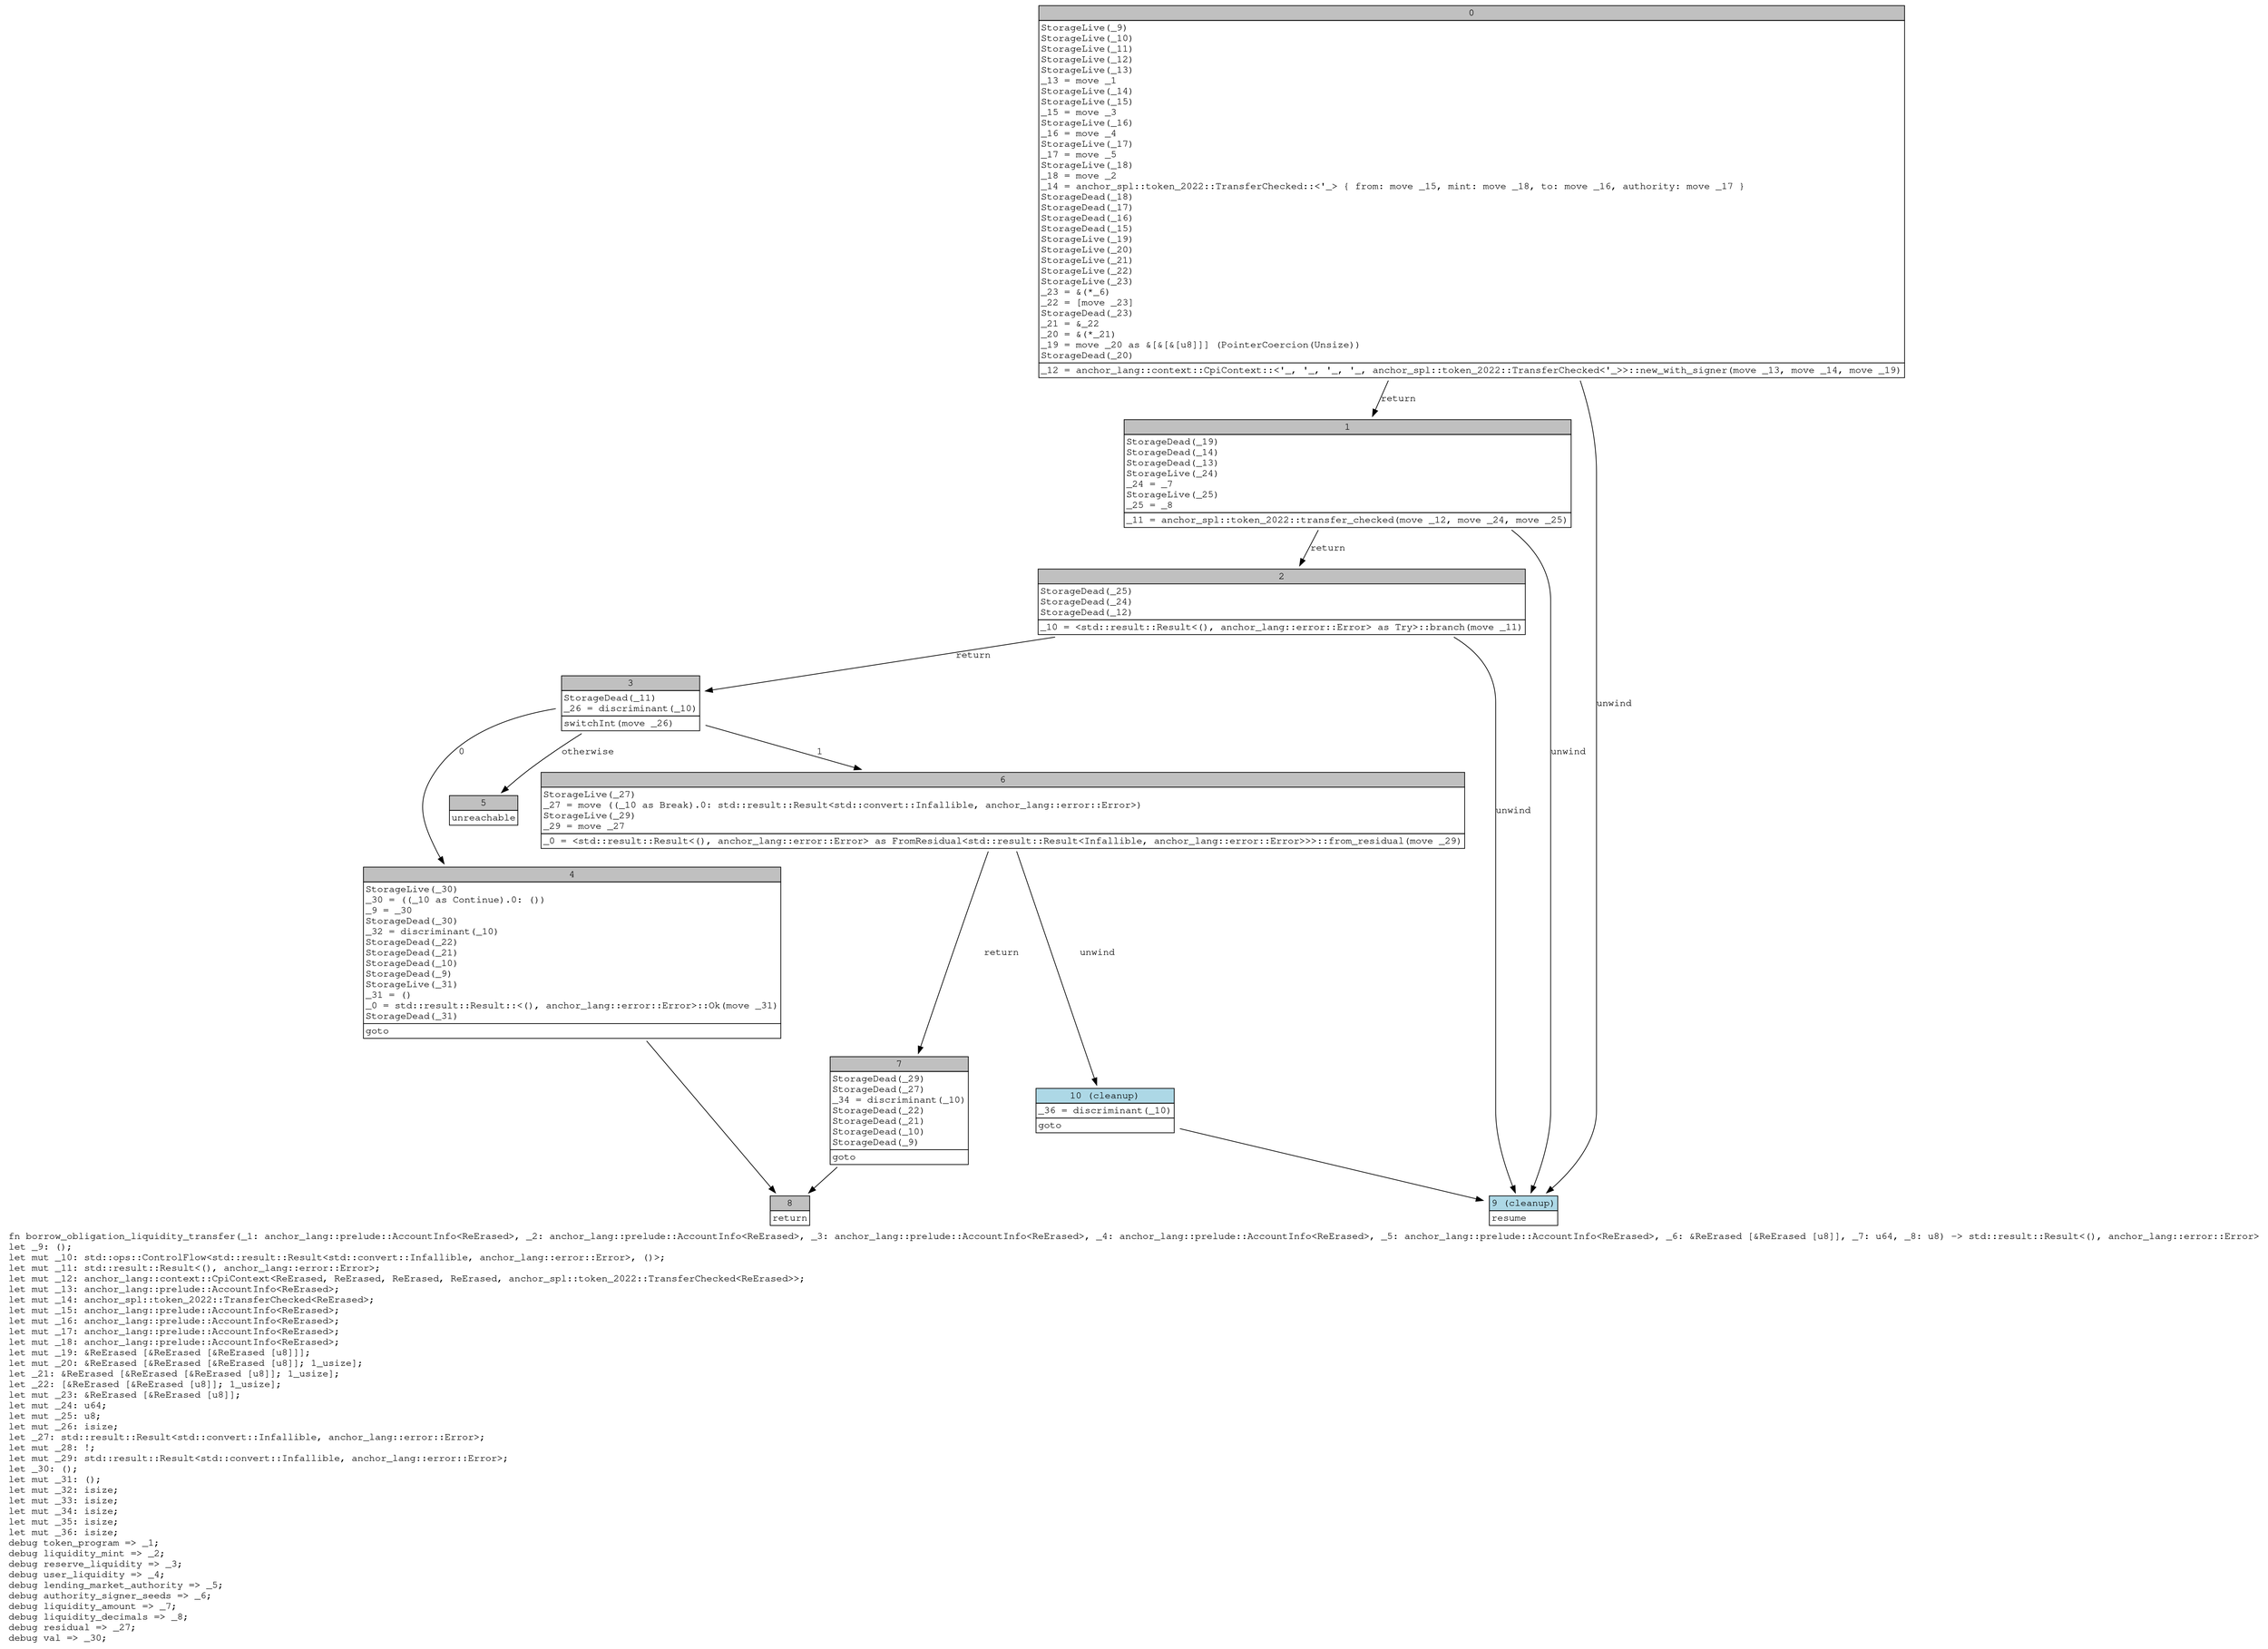 digraph Mir_0_2813 {
    graph [fontname="Courier, monospace"];
    node [fontname="Courier, monospace"];
    edge [fontname="Courier, monospace"];
    label=<fn borrow_obligation_liquidity_transfer(_1: anchor_lang::prelude::AccountInfo&lt;ReErased&gt;, _2: anchor_lang::prelude::AccountInfo&lt;ReErased&gt;, _3: anchor_lang::prelude::AccountInfo&lt;ReErased&gt;, _4: anchor_lang::prelude::AccountInfo&lt;ReErased&gt;, _5: anchor_lang::prelude::AccountInfo&lt;ReErased&gt;, _6: &amp;ReErased [&amp;ReErased [u8]], _7: u64, _8: u8) -&gt; std::result::Result&lt;(), anchor_lang::error::Error&gt;<br align="left"/>let _9: ();<br align="left"/>let mut _10: std::ops::ControlFlow&lt;std::result::Result&lt;std::convert::Infallible, anchor_lang::error::Error&gt;, ()&gt;;<br align="left"/>let mut _11: std::result::Result&lt;(), anchor_lang::error::Error&gt;;<br align="left"/>let mut _12: anchor_lang::context::CpiContext&lt;ReErased, ReErased, ReErased, ReErased, anchor_spl::token_2022::TransferChecked&lt;ReErased&gt;&gt;;<br align="left"/>let mut _13: anchor_lang::prelude::AccountInfo&lt;ReErased&gt;;<br align="left"/>let mut _14: anchor_spl::token_2022::TransferChecked&lt;ReErased&gt;;<br align="left"/>let mut _15: anchor_lang::prelude::AccountInfo&lt;ReErased&gt;;<br align="left"/>let mut _16: anchor_lang::prelude::AccountInfo&lt;ReErased&gt;;<br align="left"/>let mut _17: anchor_lang::prelude::AccountInfo&lt;ReErased&gt;;<br align="left"/>let mut _18: anchor_lang::prelude::AccountInfo&lt;ReErased&gt;;<br align="left"/>let mut _19: &amp;ReErased [&amp;ReErased [&amp;ReErased [u8]]];<br align="left"/>let mut _20: &amp;ReErased [&amp;ReErased [&amp;ReErased [u8]]; 1_usize];<br align="left"/>let _21: &amp;ReErased [&amp;ReErased [&amp;ReErased [u8]]; 1_usize];<br align="left"/>let _22: [&amp;ReErased [&amp;ReErased [u8]]; 1_usize];<br align="left"/>let mut _23: &amp;ReErased [&amp;ReErased [u8]];<br align="left"/>let mut _24: u64;<br align="left"/>let mut _25: u8;<br align="left"/>let mut _26: isize;<br align="left"/>let _27: std::result::Result&lt;std::convert::Infallible, anchor_lang::error::Error&gt;;<br align="left"/>let mut _28: !;<br align="left"/>let mut _29: std::result::Result&lt;std::convert::Infallible, anchor_lang::error::Error&gt;;<br align="left"/>let _30: ();<br align="left"/>let mut _31: ();<br align="left"/>let mut _32: isize;<br align="left"/>let mut _33: isize;<br align="left"/>let mut _34: isize;<br align="left"/>let mut _35: isize;<br align="left"/>let mut _36: isize;<br align="left"/>debug token_program =&gt; _1;<br align="left"/>debug liquidity_mint =&gt; _2;<br align="left"/>debug reserve_liquidity =&gt; _3;<br align="left"/>debug user_liquidity =&gt; _4;<br align="left"/>debug lending_market_authority =&gt; _5;<br align="left"/>debug authority_signer_seeds =&gt; _6;<br align="left"/>debug liquidity_amount =&gt; _7;<br align="left"/>debug liquidity_decimals =&gt; _8;<br align="left"/>debug residual =&gt; _27;<br align="left"/>debug val =&gt; _30;<br align="left"/>>;
    bb0__0_2813 [shape="none", label=<<table border="0" cellborder="1" cellspacing="0"><tr><td bgcolor="gray" align="center" colspan="1">0</td></tr><tr><td align="left" balign="left">StorageLive(_9)<br/>StorageLive(_10)<br/>StorageLive(_11)<br/>StorageLive(_12)<br/>StorageLive(_13)<br/>_13 = move _1<br/>StorageLive(_14)<br/>StorageLive(_15)<br/>_15 = move _3<br/>StorageLive(_16)<br/>_16 = move _4<br/>StorageLive(_17)<br/>_17 = move _5<br/>StorageLive(_18)<br/>_18 = move _2<br/>_14 = anchor_spl::token_2022::TransferChecked::&lt;'_&gt; { from: move _15, mint: move _18, to: move _16, authority: move _17 }<br/>StorageDead(_18)<br/>StorageDead(_17)<br/>StorageDead(_16)<br/>StorageDead(_15)<br/>StorageLive(_19)<br/>StorageLive(_20)<br/>StorageLive(_21)<br/>StorageLive(_22)<br/>StorageLive(_23)<br/>_23 = &amp;(*_6)<br/>_22 = [move _23]<br/>StorageDead(_23)<br/>_21 = &amp;_22<br/>_20 = &amp;(*_21)<br/>_19 = move _20 as &amp;[&amp;[&amp;[u8]]] (PointerCoercion(Unsize))<br/>StorageDead(_20)<br/></td></tr><tr><td align="left">_12 = anchor_lang::context::CpiContext::&lt;'_, '_, '_, '_, anchor_spl::token_2022::TransferChecked&lt;'_&gt;&gt;::new_with_signer(move _13, move _14, move _19)</td></tr></table>>];
    bb1__0_2813 [shape="none", label=<<table border="0" cellborder="1" cellspacing="0"><tr><td bgcolor="gray" align="center" colspan="1">1</td></tr><tr><td align="left" balign="left">StorageDead(_19)<br/>StorageDead(_14)<br/>StorageDead(_13)<br/>StorageLive(_24)<br/>_24 = _7<br/>StorageLive(_25)<br/>_25 = _8<br/></td></tr><tr><td align="left">_11 = anchor_spl::token_2022::transfer_checked(move _12, move _24, move _25)</td></tr></table>>];
    bb2__0_2813 [shape="none", label=<<table border="0" cellborder="1" cellspacing="0"><tr><td bgcolor="gray" align="center" colspan="1">2</td></tr><tr><td align="left" balign="left">StorageDead(_25)<br/>StorageDead(_24)<br/>StorageDead(_12)<br/></td></tr><tr><td align="left">_10 = &lt;std::result::Result&lt;(), anchor_lang::error::Error&gt; as Try&gt;::branch(move _11)</td></tr></table>>];
    bb3__0_2813 [shape="none", label=<<table border="0" cellborder="1" cellspacing="0"><tr><td bgcolor="gray" align="center" colspan="1">3</td></tr><tr><td align="left" balign="left">StorageDead(_11)<br/>_26 = discriminant(_10)<br/></td></tr><tr><td align="left">switchInt(move _26)</td></tr></table>>];
    bb4__0_2813 [shape="none", label=<<table border="0" cellborder="1" cellspacing="0"><tr><td bgcolor="gray" align="center" colspan="1">4</td></tr><tr><td align="left" balign="left">StorageLive(_30)<br/>_30 = ((_10 as Continue).0: ())<br/>_9 = _30<br/>StorageDead(_30)<br/>_32 = discriminant(_10)<br/>StorageDead(_22)<br/>StorageDead(_21)<br/>StorageDead(_10)<br/>StorageDead(_9)<br/>StorageLive(_31)<br/>_31 = ()<br/>_0 = std::result::Result::&lt;(), anchor_lang::error::Error&gt;::Ok(move _31)<br/>StorageDead(_31)<br/></td></tr><tr><td align="left">goto</td></tr></table>>];
    bb5__0_2813 [shape="none", label=<<table border="0" cellborder="1" cellspacing="0"><tr><td bgcolor="gray" align="center" colspan="1">5</td></tr><tr><td align="left">unreachable</td></tr></table>>];
    bb6__0_2813 [shape="none", label=<<table border="0" cellborder="1" cellspacing="0"><tr><td bgcolor="gray" align="center" colspan="1">6</td></tr><tr><td align="left" balign="left">StorageLive(_27)<br/>_27 = move ((_10 as Break).0: std::result::Result&lt;std::convert::Infallible, anchor_lang::error::Error&gt;)<br/>StorageLive(_29)<br/>_29 = move _27<br/></td></tr><tr><td align="left">_0 = &lt;std::result::Result&lt;(), anchor_lang::error::Error&gt; as FromResidual&lt;std::result::Result&lt;Infallible, anchor_lang::error::Error&gt;&gt;&gt;::from_residual(move _29)</td></tr></table>>];
    bb7__0_2813 [shape="none", label=<<table border="0" cellborder="1" cellspacing="0"><tr><td bgcolor="gray" align="center" colspan="1">7</td></tr><tr><td align="left" balign="left">StorageDead(_29)<br/>StorageDead(_27)<br/>_34 = discriminant(_10)<br/>StorageDead(_22)<br/>StorageDead(_21)<br/>StorageDead(_10)<br/>StorageDead(_9)<br/></td></tr><tr><td align="left">goto</td></tr></table>>];
    bb8__0_2813 [shape="none", label=<<table border="0" cellborder="1" cellspacing="0"><tr><td bgcolor="gray" align="center" colspan="1">8</td></tr><tr><td align="left">return</td></tr></table>>];
    bb9__0_2813 [shape="none", label=<<table border="0" cellborder="1" cellspacing="0"><tr><td bgcolor="lightblue" align="center" colspan="1">9 (cleanup)</td></tr><tr><td align="left">resume</td></tr></table>>];
    bb10__0_2813 [shape="none", label=<<table border="0" cellborder="1" cellspacing="0"><tr><td bgcolor="lightblue" align="center" colspan="1">10 (cleanup)</td></tr><tr><td align="left" balign="left">_36 = discriminant(_10)<br/></td></tr><tr><td align="left">goto</td></tr></table>>];
    bb0__0_2813 -> bb1__0_2813 [label="return"];
    bb0__0_2813 -> bb9__0_2813 [label="unwind"];
    bb1__0_2813 -> bb2__0_2813 [label="return"];
    bb1__0_2813 -> bb9__0_2813 [label="unwind"];
    bb2__0_2813 -> bb3__0_2813 [label="return"];
    bb2__0_2813 -> bb9__0_2813 [label="unwind"];
    bb3__0_2813 -> bb4__0_2813 [label="0"];
    bb3__0_2813 -> bb6__0_2813 [label="1"];
    bb3__0_2813 -> bb5__0_2813 [label="otherwise"];
    bb4__0_2813 -> bb8__0_2813 [label=""];
    bb6__0_2813 -> bb7__0_2813 [label="return"];
    bb6__0_2813 -> bb10__0_2813 [label="unwind"];
    bb7__0_2813 -> bb8__0_2813 [label=""];
    bb10__0_2813 -> bb9__0_2813 [label=""];
}
